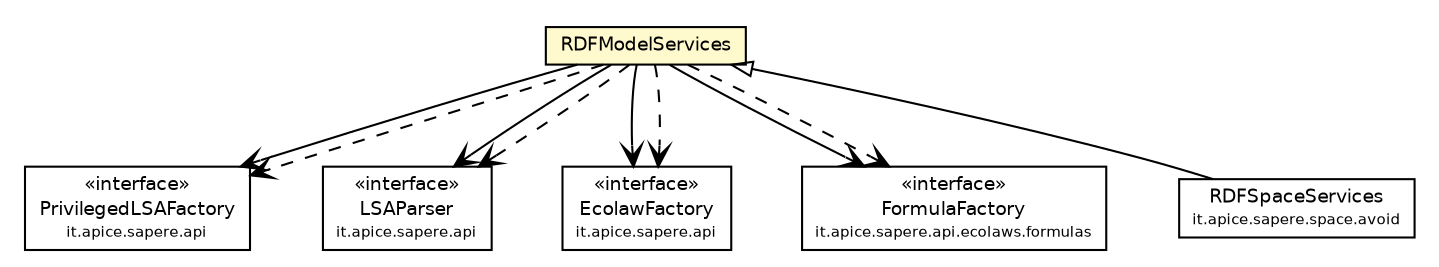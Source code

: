 #!/usr/local/bin/dot
#
# Class diagram 
# Generated by UmlGraph version 4.4 (http://www.spinellis.gr/sw/umlgraph)
#

digraph G {
	edge [fontname="Helvetica",fontsize=10,labelfontname="Helvetica",labelfontsize=10];
	node [fontname="Helvetica",fontsize=10,shape=plaintext];
	// it.apice.sapere.api.PrivilegedLSAFactory
	c37409 [label=<<table border="0" cellborder="1" cellspacing="0" cellpadding="2" port="p" href="../PrivilegedLSAFactory.html">
		<tr><td><table border="0" cellspacing="0" cellpadding="1">
			<tr><td> &laquo;interface&raquo; </td></tr>
			<tr><td> PrivilegedLSAFactory </td></tr>
			<tr><td><font point-size="7.0"> it.apice.sapere.api </font></td></tr>
		</table></td></tr>
		</table>>, fontname="Helvetica", fontcolor="black", fontsize=9.0];
	// it.apice.sapere.api.LSAParser
	c37410 [label=<<table border="0" cellborder="1" cellspacing="0" cellpadding="2" port="p" href="../LSAParser.html">
		<tr><td><table border="0" cellspacing="0" cellpadding="1">
			<tr><td> &laquo;interface&raquo; </td></tr>
			<tr><td> LSAParser </td></tr>
			<tr><td><font point-size="7.0"> it.apice.sapere.api </font></td></tr>
		</table></td></tr>
		</table>>, fontname="Helvetica", fontcolor="black", fontsize=9.0];
	// it.apice.sapere.api.EcolawFactory
	c37412 [label=<<table border="0" cellborder="1" cellspacing="0" cellpadding="2" port="p" href="../EcolawFactory.html">
		<tr><td><table border="0" cellspacing="0" cellpadding="1">
			<tr><td> &laquo;interface&raquo; </td></tr>
			<tr><td> EcolawFactory </td></tr>
			<tr><td><font point-size="7.0"> it.apice.sapere.api </font></td></tr>
		</table></td></tr>
		</table>>, fontname="Helvetica", fontcolor="black", fontsize=9.0];
	// it.apice.sapere.api.ecolaws.formulas.FormulaFactory
	c37436 [label=<<table border="0" cellborder="1" cellspacing="0" cellpadding="2" port="p" href="../ecolaws/formulas/FormulaFactory.html">
		<tr><td><table border="0" cellspacing="0" cellpadding="1">
			<tr><td> &laquo;interface&raquo; </td></tr>
			<tr><td> FormulaFactory </td></tr>
			<tr><td><font point-size="7.0"> it.apice.sapere.api.ecolaws.formulas </font></td></tr>
		</table></td></tr>
		</table>>, fontname="Helvetica", fontcolor="black", fontsize=9.0];
	// it.apice.sapere.api.avoid.RDFModelServices
	c37504 [label=<<table border="0" cellborder="1" cellspacing="0" cellpadding="2" port="p" bgcolor="lemonChiffon" href="./RDFModelServices.html">
		<tr><td><table border="0" cellspacing="0" cellpadding="1">
			<tr><td> RDFModelServices </td></tr>
		</table></td></tr>
		</table>>, fontname="Helvetica", fontcolor="black", fontsize=9.0];
	// it.apice.sapere.space.avoid.RDFSpaceServices
	c37574 [label=<<table border="0" cellborder="1" cellspacing="0" cellpadding="2" port="p" href="../../space/avoid/RDFSpaceServices.html">
		<tr><td><table border="0" cellspacing="0" cellpadding="1">
			<tr><td> RDFSpaceServices </td></tr>
			<tr><td><font point-size="7.0"> it.apice.sapere.space.avoid </font></td></tr>
		</table></td></tr>
		</table>>, fontname="Helvetica", fontcolor="black", fontsize=9.0];
	//it.apice.sapere.space.avoid.RDFSpaceServices extends it.apice.sapere.api.avoid.RDFModelServices
	c37504:p -> c37574:p [dir=back,arrowtail=empty];
	// it.apice.sapere.api.avoid.RDFModelServices NAVASSOC it.apice.sapere.api.PrivilegedLSAFactory
	c37504:p -> c37409:p [taillabel="", label="", headlabel="", fontname="Helvetica", fontcolor="black", fontsize=10.0, color="black", arrowhead=open];
	// it.apice.sapere.api.avoid.RDFModelServices NAVASSOC it.apice.sapere.api.LSAParser
	c37504:p -> c37410:p [taillabel="", label="", headlabel="", fontname="Helvetica", fontcolor="black", fontsize=10.0, color="black", arrowhead=open];
	// it.apice.sapere.api.avoid.RDFModelServices NAVASSOC it.apice.sapere.api.EcolawFactory
	c37504:p -> c37412:p [taillabel="", label="", headlabel="", fontname="Helvetica", fontcolor="black", fontsize=10.0, color="black", arrowhead=open];
	// it.apice.sapere.api.avoid.RDFModelServices NAVASSOC it.apice.sapere.api.ecolaws.formulas.FormulaFactory
	c37504:p -> c37436:p [taillabel="", label="", headlabel="", fontname="Helvetica", fontcolor="black", fontsize=10.0, color="black", arrowhead=open];
	// it.apice.sapere.api.avoid.RDFModelServices DEPEND it.apice.sapere.api.LSAParser
	c37504:p -> c37410:p [taillabel="", label="", headlabel="", fontname="Helvetica", fontcolor="black", fontsize=10.0, color="black", arrowhead=open, style=dashed];
	// it.apice.sapere.api.avoid.RDFModelServices DEPEND it.apice.sapere.api.EcolawFactory
	c37504:p -> c37412:p [taillabel="", label="", headlabel="", fontname="Helvetica", fontcolor="black", fontsize=10.0, color="black", arrowhead=open, style=dashed];
	// it.apice.sapere.api.avoid.RDFModelServices DEPEND it.apice.sapere.api.ecolaws.formulas.FormulaFactory
	c37504:p -> c37436:p [taillabel="", label="", headlabel="", fontname="Helvetica", fontcolor="black", fontsize=10.0, color="black", arrowhead=open, style=dashed];
	// it.apice.sapere.api.avoid.RDFModelServices DEPEND it.apice.sapere.api.PrivilegedLSAFactory
	c37504:p -> c37409:p [taillabel="", label="", headlabel="", fontname="Helvetica", fontcolor="black", fontsize=10.0, color="black", arrowhead=open, style=dashed];
}

